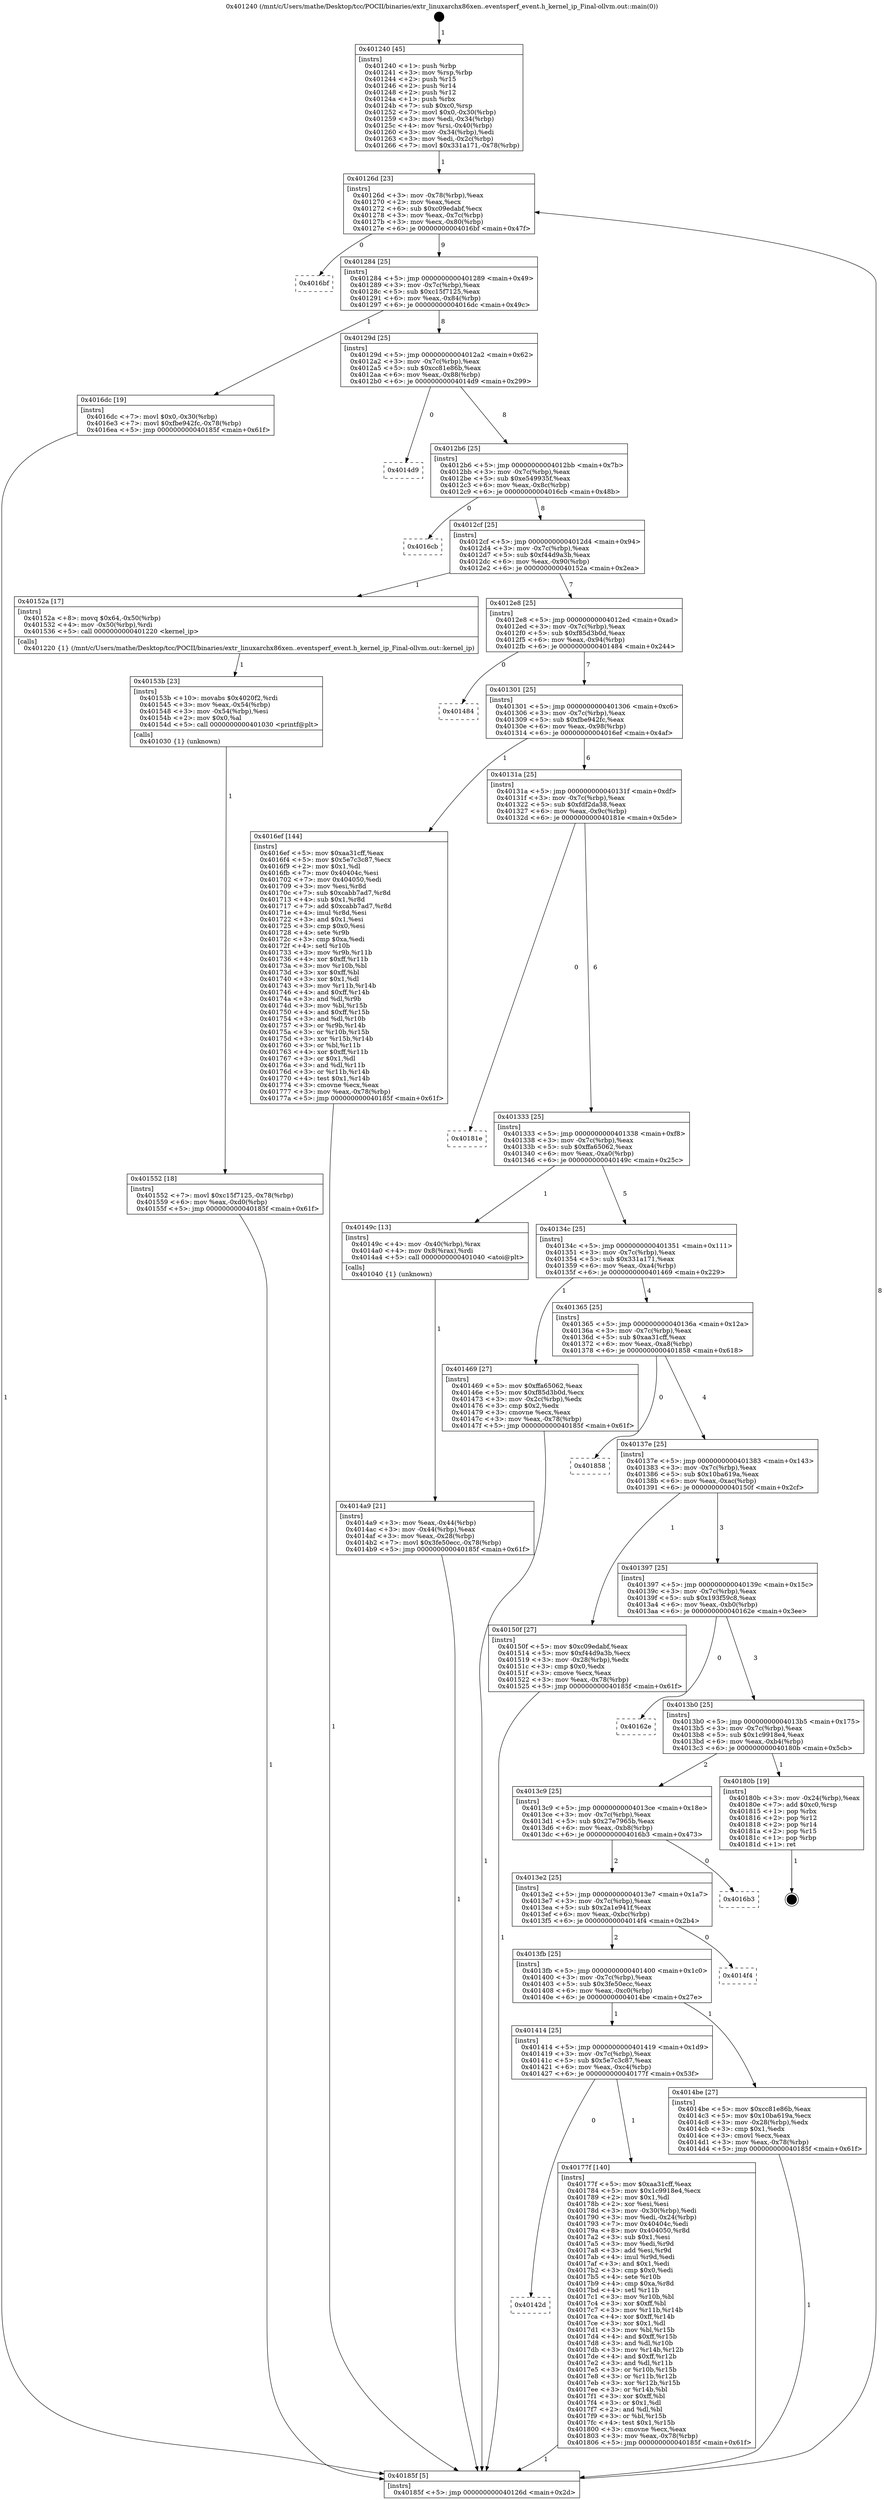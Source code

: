 digraph "0x401240" {
  label = "0x401240 (/mnt/c/Users/mathe/Desktop/tcc/POCII/binaries/extr_linuxarchx86xen..eventsperf_event.h_kernel_ip_Final-ollvm.out::main(0))"
  labelloc = "t"
  node[shape=record]

  Entry [label="",width=0.3,height=0.3,shape=circle,fillcolor=black,style=filled]
  "0x40126d" [label="{
     0x40126d [23]\l
     | [instrs]\l
     &nbsp;&nbsp;0x40126d \<+3\>: mov -0x78(%rbp),%eax\l
     &nbsp;&nbsp;0x401270 \<+2\>: mov %eax,%ecx\l
     &nbsp;&nbsp;0x401272 \<+6\>: sub $0xc09edabf,%ecx\l
     &nbsp;&nbsp;0x401278 \<+3\>: mov %eax,-0x7c(%rbp)\l
     &nbsp;&nbsp;0x40127b \<+3\>: mov %ecx,-0x80(%rbp)\l
     &nbsp;&nbsp;0x40127e \<+6\>: je 00000000004016bf \<main+0x47f\>\l
  }"]
  "0x4016bf" [label="{
     0x4016bf\l
  }", style=dashed]
  "0x401284" [label="{
     0x401284 [25]\l
     | [instrs]\l
     &nbsp;&nbsp;0x401284 \<+5\>: jmp 0000000000401289 \<main+0x49\>\l
     &nbsp;&nbsp;0x401289 \<+3\>: mov -0x7c(%rbp),%eax\l
     &nbsp;&nbsp;0x40128c \<+5\>: sub $0xc15f7125,%eax\l
     &nbsp;&nbsp;0x401291 \<+6\>: mov %eax,-0x84(%rbp)\l
     &nbsp;&nbsp;0x401297 \<+6\>: je 00000000004016dc \<main+0x49c\>\l
  }"]
  Exit [label="",width=0.3,height=0.3,shape=circle,fillcolor=black,style=filled,peripheries=2]
  "0x4016dc" [label="{
     0x4016dc [19]\l
     | [instrs]\l
     &nbsp;&nbsp;0x4016dc \<+7\>: movl $0x0,-0x30(%rbp)\l
     &nbsp;&nbsp;0x4016e3 \<+7\>: movl $0xfbe942fc,-0x78(%rbp)\l
     &nbsp;&nbsp;0x4016ea \<+5\>: jmp 000000000040185f \<main+0x61f\>\l
  }"]
  "0x40129d" [label="{
     0x40129d [25]\l
     | [instrs]\l
     &nbsp;&nbsp;0x40129d \<+5\>: jmp 00000000004012a2 \<main+0x62\>\l
     &nbsp;&nbsp;0x4012a2 \<+3\>: mov -0x7c(%rbp),%eax\l
     &nbsp;&nbsp;0x4012a5 \<+5\>: sub $0xcc81e86b,%eax\l
     &nbsp;&nbsp;0x4012aa \<+6\>: mov %eax,-0x88(%rbp)\l
     &nbsp;&nbsp;0x4012b0 \<+6\>: je 00000000004014d9 \<main+0x299\>\l
  }"]
  "0x40142d" [label="{
     0x40142d\l
  }", style=dashed]
  "0x4014d9" [label="{
     0x4014d9\l
  }", style=dashed]
  "0x4012b6" [label="{
     0x4012b6 [25]\l
     | [instrs]\l
     &nbsp;&nbsp;0x4012b6 \<+5\>: jmp 00000000004012bb \<main+0x7b\>\l
     &nbsp;&nbsp;0x4012bb \<+3\>: mov -0x7c(%rbp),%eax\l
     &nbsp;&nbsp;0x4012be \<+5\>: sub $0xe549935f,%eax\l
     &nbsp;&nbsp;0x4012c3 \<+6\>: mov %eax,-0x8c(%rbp)\l
     &nbsp;&nbsp;0x4012c9 \<+6\>: je 00000000004016cb \<main+0x48b\>\l
  }"]
  "0x40177f" [label="{
     0x40177f [140]\l
     | [instrs]\l
     &nbsp;&nbsp;0x40177f \<+5\>: mov $0xaa31cff,%eax\l
     &nbsp;&nbsp;0x401784 \<+5\>: mov $0x1c9918e4,%ecx\l
     &nbsp;&nbsp;0x401789 \<+2\>: mov $0x1,%dl\l
     &nbsp;&nbsp;0x40178b \<+2\>: xor %esi,%esi\l
     &nbsp;&nbsp;0x40178d \<+3\>: mov -0x30(%rbp),%edi\l
     &nbsp;&nbsp;0x401790 \<+3\>: mov %edi,-0x24(%rbp)\l
     &nbsp;&nbsp;0x401793 \<+7\>: mov 0x40404c,%edi\l
     &nbsp;&nbsp;0x40179a \<+8\>: mov 0x404050,%r8d\l
     &nbsp;&nbsp;0x4017a2 \<+3\>: sub $0x1,%esi\l
     &nbsp;&nbsp;0x4017a5 \<+3\>: mov %edi,%r9d\l
     &nbsp;&nbsp;0x4017a8 \<+3\>: add %esi,%r9d\l
     &nbsp;&nbsp;0x4017ab \<+4\>: imul %r9d,%edi\l
     &nbsp;&nbsp;0x4017af \<+3\>: and $0x1,%edi\l
     &nbsp;&nbsp;0x4017b2 \<+3\>: cmp $0x0,%edi\l
     &nbsp;&nbsp;0x4017b5 \<+4\>: sete %r10b\l
     &nbsp;&nbsp;0x4017b9 \<+4\>: cmp $0xa,%r8d\l
     &nbsp;&nbsp;0x4017bd \<+4\>: setl %r11b\l
     &nbsp;&nbsp;0x4017c1 \<+3\>: mov %r10b,%bl\l
     &nbsp;&nbsp;0x4017c4 \<+3\>: xor $0xff,%bl\l
     &nbsp;&nbsp;0x4017c7 \<+3\>: mov %r11b,%r14b\l
     &nbsp;&nbsp;0x4017ca \<+4\>: xor $0xff,%r14b\l
     &nbsp;&nbsp;0x4017ce \<+3\>: xor $0x1,%dl\l
     &nbsp;&nbsp;0x4017d1 \<+3\>: mov %bl,%r15b\l
     &nbsp;&nbsp;0x4017d4 \<+4\>: and $0xff,%r15b\l
     &nbsp;&nbsp;0x4017d8 \<+3\>: and %dl,%r10b\l
     &nbsp;&nbsp;0x4017db \<+3\>: mov %r14b,%r12b\l
     &nbsp;&nbsp;0x4017de \<+4\>: and $0xff,%r12b\l
     &nbsp;&nbsp;0x4017e2 \<+3\>: and %dl,%r11b\l
     &nbsp;&nbsp;0x4017e5 \<+3\>: or %r10b,%r15b\l
     &nbsp;&nbsp;0x4017e8 \<+3\>: or %r11b,%r12b\l
     &nbsp;&nbsp;0x4017eb \<+3\>: xor %r12b,%r15b\l
     &nbsp;&nbsp;0x4017ee \<+3\>: or %r14b,%bl\l
     &nbsp;&nbsp;0x4017f1 \<+3\>: xor $0xff,%bl\l
     &nbsp;&nbsp;0x4017f4 \<+3\>: or $0x1,%dl\l
     &nbsp;&nbsp;0x4017f7 \<+2\>: and %dl,%bl\l
     &nbsp;&nbsp;0x4017f9 \<+3\>: or %bl,%r15b\l
     &nbsp;&nbsp;0x4017fc \<+4\>: test $0x1,%r15b\l
     &nbsp;&nbsp;0x401800 \<+3\>: cmovne %ecx,%eax\l
     &nbsp;&nbsp;0x401803 \<+3\>: mov %eax,-0x78(%rbp)\l
     &nbsp;&nbsp;0x401806 \<+5\>: jmp 000000000040185f \<main+0x61f\>\l
  }"]
  "0x4016cb" [label="{
     0x4016cb\l
  }", style=dashed]
  "0x4012cf" [label="{
     0x4012cf [25]\l
     | [instrs]\l
     &nbsp;&nbsp;0x4012cf \<+5\>: jmp 00000000004012d4 \<main+0x94\>\l
     &nbsp;&nbsp;0x4012d4 \<+3\>: mov -0x7c(%rbp),%eax\l
     &nbsp;&nbsp;0x4012d7 \<+5\>: sub $0xf44d9a3b,%eax\l
     &nbsp;&nbsp;0x4012dc \<+6\>: mov %eax,-0x90(%rbp)\l
     &nbsp;&nbsp;0x4012e2 \<+6\>: je 000000000040152a \<main+0x2ea\>\l
  }"]
  "0x401552" [label="{
     0x401552 [18]\l
     | [instrs]\l
     &nbsp;&nbsp;0x401552 \<+7\>: movl $0xc15f7125,-0x78(%rbp)\l
     &nbsp;&nbsp;0x401559 \<+6\>: mov %eax,-0xd0(%rbp)\l
     &nbsp;&nbsp;0x40155f \<+5\>: jmp 000000000040185f \<main+0x61f\>\l
  }"]
  "0x40152a" [label="{
     0x40152a [17]\l
     | [instrs]\l
     &nbsp;&nbsp;0x40152a \<+8\>: movq $0x64,-0x50(%rbp)\l
     &nbsp;&nbsp;0x401532 \<+4\>: mov -0x50(%rbp),%rdi\l
     &nbsp;&nbsp;0x401536 \<+5\>: call 0000000000401220 \<kernel_ip\>\l
     | [calls]\l
     &nbsp;&nbsp;0x401220 \{1\} (/mnt/c/Users/mathe/Desktop/tcc/POCII/binaries/extr_linuxarchx86xen..eventsperf_event.h_kernel_ip_Final-ollvm.out::kernel_ip)\l
  }"]
  "0x4012e8" [label="{
     0x4012e8 [25]\l
     | [instrs]\l
     &nbsp;&nbsp;0x4012e8 \<+5\>: jmp 00000000004012ed \<main+0xad\>\l
     &nbsp;&nbsp;0x4012ed \<+3\>: mov -0x7c(%rbp),%eax\l
     &nbsp;&nbsp;0x4012f0 \<+5\>: sub $0xf85d3b0d,%eax\l
     &nbsp;&nbsp;0x4012f5 \<+6\>: mov %eax,-0x94(%rbp)\l
     &nbsp;&nbsp;0x4012fb \<+6\>: je 0000000000401484 \<main+0x244\>\l
  }"]
  "0x40153b" [label="{
     0x40153b [23]\l
     | [instrs]\l
     &nbsp;&nbsp;0x40153b \<+10\>: movabs $0x4020f2,%rdi\l
     &nbsp;&nbsp;0x401545 \<+3\>: mov %eax,-0x54(%rbp)\l
     &nbsp;&nbsp;0x401548 \<+3\>: mov -0x54(%rbp),%esi\l
     &nbsp;&nbsp;0x40154b \<+2\>: mov $0x0,%al\l
     &nbsp;&nbsp;0x40154d \<+5\>: call 0000000000401030 \<printf@plt\>\l
     | [calls]\l
     &nbsp;&nbsp;0x401030 \{1\} (unknown)\l
  }"]
  "0x401484" [label="{
     0x401484\l
  }", style=dashed]
  "0x401301" [label="{
     0x401301 [25]\l
     | [instrs]\l
     &nbsp;&nbsp;0x401301 \<+5\>: jmp 0000000000401306 \<main+0xc6\>\l
     &nbsp;&nbsp;0x401306 \<+3\>: mov -0x7c(%rbp),%eax\l
     &nbsp;&nbsp;0x401309 \<+5\>: sub $0xfbe942fc,%eax\l
     &nbsp;&nbsp;0x40130e \<+6\>: mov %eax,-0x98(%rbp)\l
     &nbsp;&nbsp;0x401314 \<+6\>: je 00000000004016ef \<main+0x4af\>\l
  }"]
  "0x401414" [label="{
     0x401414 [25]\l
     | [instrs]\l
     &nbsp;&nbsp;0x401414 \<+5\>: jmp 0000000000401419 \<main+0x1d9\>\l
     &nbsp;&nbsp;0x401419 \<+3\>: mov -0x7c(%rbp),%eax\l
     &nbsp;&nbsp;0x40141c \<+5\>: sub $0x5e7c3c87,%eax\l
     &nbsp;&nbsp;0x401421 \<+6\>: mov %eax,-0xc4(%rbp)\l
     &nbsp;&nbsp;0x401427 \<+6\>: je 000000000040177f \<main+0x53f\>\l
  }"]
  "0x4016ef" [label="{
     0x4016ef [144]\l
     | [instrs]\l
     &nbsp;&nbsp;0x4016ef \<+5\>: mov $0xaa31cff,%eax\l
     &nbsp;&nbsp;0x4016f4 \<+5\>: mov $0x5e7c3c87,%ecx\l
     &nbsp;&nbsp;0x4016f9 \<+2\>: mov $0x1,%dl\l
     &nbsp;&nbsp;0x4016fb \<+7\>: mov 0x40404c,%esi\l
     &nbsp;&nbsp;0x401702 \<+7\>: mov 0x404050,%edi\l
     &nbsp;&nbsp;0x401709 \<+3\>: mov %esi,%r8d\l
     &nbsp;&nbsp;0x40170c \<+7\>: sub $0xcabb7ad7,%r8d\l
     &nbsp;&nbsp;0x401713 \<+4\>: sub $0x1,%r8d\l
     &nbsp;&nbsp;0x401717 \<+7\>: add $0xcabb7ad7,%r8d\l
     &nbsp;&nbsp;0x40171e \<+4\>: imul %r8d,%esi\l
     &nbsp;&nbsp;0x401722 \<+3\>: and $0x1,%esi\l
     &nbsp;&nbsp;0x401725 \<+3\>: cmp $0x0,%esi\l
     &nbsp;&nbsp;0x401728 \<+4\>: sete %r9b\l
     &nbsp;&nbsp;0x40172c \<+3\>: cmp $0xa,%edi\l
     &nbsp;&nbsp;0x40172f \<+4\>: setl %r10b\l
     &nbsp;&nbsp;0x401733 \<+3\>: mov %r9b,%r11b\l
     &nbsp;&nbsp;0x401736 \<+4\>: xor $0xff,%r11b\l
     &nbsp;&nbsp;0x40173a \<+3\>: mov %r10b,%bl\l
     &nbsp;&nbsp;0x40173d \<+3\>: xor $0xff,%bl\l
     &nbsp;&nbsp;0x401740 \<+3\>: xor $0x1,%dl\l
     &nbsp;&nbsp;0x401743 \<+3\>: mov %r11b,%r14b\l
     &nbsp;&nbsp;0x401746 \<+4\>: and $0xff,%r14b\l
     &nbsp;&nbsp;0x40174a \<+3\>: and %dl,%r9b\l
     &nbsp;&nbsp;0x40174d \<+3\>: mov %bl,%r15b\l
     &nbsp;&nbsp;0x401750 \<+4\>: and $0xff,%r15b\l
     &nbsp;&nbsp;0x401754 \<+3\>: and %dl,%r10b\l
     &nbsp;&nbsp;0x401757 \<+3\>: or %r9b,%r14b\l
     &nbsp;&nbsp;0x40175a \<+3\>: or %r10b,%r15b\l
     &nbsp;&nbsp;0x40175d \<+3\>: xor %r15b,%r14b\l
     &nbsp;&nbsp;0x401760 \<+3\>: or %bl,%r11b\l
     &nbsp;&nbsp;0x401763 \<+4\>: xor $0xff,%r11b\l
     &nbsp;&nbsp;0x401767 \<+3\>: or $0x1,%dl\l
     &nbsp;&nbsp;0x40176a \<+3\>: and %dl,%r11b\l
     &nbsp;&nbsp;0x40176d \<+3\>: or %r11b,%r14b\l
     &nbsp;&nbsp;0x401770 \<+4\>: test $0x1,%r14b\l
     &nbsp;&nbsp;0x401774 \<+3\>: cmovne %ecx,%eax\l
     &nbsp;&nbsp;0x401777 \<+3\>: mov %eax,-0x78(%rbp)\l
     &nbsp;&nbsp;0x40177a \<+5\>: jmp 000000000040185f \<main+0x61f\>\l
  }"]
  "0x40131a" [label="{
     0x40131a [25]\l
     | [instrs]\l
     &nbsp;&nbsp;0x40131a \<+5\>: jmp 000000000040131f \<main+0xdf\>\l
     &nbsp;&nbsp;0x40131f \<+3\>: mov -0x7c(%rbp),%eax\l
     &nbsp;&nbsp;0x401322 \<+5\>: sub $0xfdf2da38,%eax\l
     &nbsp;&nbsp;0x401327 \<+6\>: mov %eax,-0x9c(%rbp)\l
     &nbsp;&nbsp;0x40132d \<+6\>: je 000000000040181e \<main+0x5de\>\l
  }"]
  "0x4014be" [label="{
     0x4014be [27]\l
     | [instrs]\l
     &nbsp;&nbsp;0x4014be \<+5\>: mov $0xcc81e86b,%eax\l
     &nbsp;&nbsp;0x4014c3 \<+5\>: mov $0x10ba619a,%ecx\l
     &nbsp;&nbsp;0x4014c8 \<+3\>: mov -0x28(%rbp),%edx\l
     &nbsp;&nbsp;0x4014cb \<+3\>: cmp $0x1,%edx\l
     &nbsp;&nbsp;0x4014ce \<+3\>: cmovl %ecx,%eax\l
     &nbsp;&nbsp;0x4014d1 \<+3\>: mov %eax,-0x78(%rbp)\l
     &nbsp;&nbsp;0x4014d4 \<+5\>: jmp 000000000040185f \<main+0x61f\>\l
  }"]
  "0x40181e" [label="{
     0x40181e\l
  }", style=dashed]
  "0x401333" [label="{
     0x401333 [25]\l
     | [instrs]\l
     &nbsp;&nbsp;0x401333 \<+5\>: jmp 0000000000401338 \<main+0xf8\>\l
     &nbsp;&nbsp;0x401338 \<+3\>: mov -0x7c(%rbp),%eax\l
     &nbsp;&nbsp;0x40133b \<+5\>: sub $0xffa65062,%eax\l
     &nbsp;&nbsp;0x401340 \<+6\>: mov %eax,-0xa0(%rbp)\l
     &nbsp;&nbsp;0x401346 \<+6\>: je 000000000040149c \<main+0x25c\>\l
  }"]
  "0x4013fb" [label="{
     0x4013fb [25]\l
     | [instrs]\l
     &nbsp;&nbsp;0x4013fb \<+5\>: jmp 0000000000401400 \<main+0x1c0\>\l
     &nbsp;&nbsp;0x401400 \<+3\>: mov -0x7c(%rbp),%eax\l
     &nbsp;&nbsp;0x401403 \<+5\>: sub $0x3fe50ecc,%eax\l
     &nbsp;&nbsp;0x401408 \<+6\>: mov %eax,-0xc0(%rbp)\l
     &nbsp;&nbsp;0x40140e \<+6\>: je 00000000004014be \<main+0x27e\>\l
  }"]
  "0x40149c" [label="{
     0x40149c [13]\l
     | [instrs]\l
     &nbsp;&nbsp;0x40149c \<+4\>: mov -0x40(%rbp),%rax\l
     &nbsp;&nbsp;0x4014a0 \<+4\>: mov 0x8(%rax),%rdi\l
     &nbsp;&nbsp;0x4014a4 \<+5\>: call 0000000000401040 \<atoi@plt\>\l
     | [calls]\l
     &nbsp;&nbsp;0x401040 \{1\} (unknown)\l
  }"]
  "0x40134c" [label="{
     0x40134c [25]\l
     | [instrs]\l
     &nbsp;&nbsp;0x40134c \<+5\>: jmp 0000000000401351 \<main+0x111\>\l
     &nbsp;&nbsp;0x401351 \<+3\>: mov -0x7c(%rbp),%eax\l
     &nbsp;&nbsp;0x401354 \<+5\>: sub $0x331a171,%eax\l
     &nbsp;&nbsp;0x401359 \<+6\>: mov %eax,-0xa4(%rbp)\l
     &nbsp;&nbsp;0x40135f \<+6\>: je 0000000000401469 \<main+0x229\>\l
  }"]
  "0x4014f4" [label="{
     0x4014f4\l
  }", style=dashed]
  "0x401469" [label="{
     0x401469 [27]\l
     | [instrs]\l
     &nbsp;&nbsp;0x401469 \<+5\>: mov $0xffa65062,%eax\l
     &nbsp;&nbsp;0x40146e \<+5\>: mov $0xf85d3b0d,%ecx\l
     &nbsp;&nbsp;0x401473 \<+3\>: mov -0x2c(%rbp),%edx\l
     &nbsp;&nbsp;0x401476 \<+3\>: cmp $0x2,%edx\l
     &nbsp;&nbsp;0x401479 \<+3\>: cmovne %ecx,%eax\l
     &nbsp;&nbsp;0x40147c \<+3\>: mov %eax,-0x78(%rbp)\l
     &nbsp;&nbsp;0x40147f \<+5\>: jmp 000000000040185f \<main+0x61f\>\l
  }"]
  "0x401365" [label="{
     0x401365 [25]\l
     | [instrs]\l
     &nbsp;&nbsp;0x401365 \<+5\>: jmp 000000000040136a \<main+0x12a\>\l
     &nbsp;&nbsp;0x40136a \<+3\>: mov -0x7c(%rbp),%eax\l
     &nbsp;&nbsp;0x40136d \<+5\>: sub $0xaa31cff,%eax\l
     &nbsp;&nbsp;0x401372 \<+6\>: mov %eax,-0xa8(%rbp)\l
     &nbsp;&nbsp;0x401378 \<+6\>: je 0000000000401858 \<main+0x618\>\l
  }"]
  "0x40185f" [label="{
     0x40185f [5]\l
     | [instrs]\l
     &nbsp;&nbsp;0x40185f \<+5\>: jmp 000000000040126d \<main+0x2d\>\l
  }"]
  "0x401240" [label="{
     0x401240 [45]\l
     | [instrs]\l
     &nbsp;&nbsp;0x401240 \<+1\>: push %rbp\l
     &nbsp;&nbsp;0x401241 \<+3\>: mov %rsp,%rbp\l
     &nbsp;&nbsp;0x401244 \<+2\>: push %r15\l
     &nbsp;&nbsp;0x401246 \<+2\>: push %r14\l
     &nbsp;&nbsp;0x401248 \<+2\>: push %r12\l
     &nbsp;&nbsp;0x40124a \<+1\>: push %rbx\l
     &nbsp;&nbsp;0x40124b \<+7\>: sub $0xc0,%rsp\l
     &nbsp;&nbsp;0x401252 \<+7\>: movl $0x0,-0x30(%rbp)\l
     &nbsp;&nbsp;0x401259 \<+3\>: mov %edi,-0x34(%rbp)\l
     &nbsp;&nbsp;0x40125c \<+4\>: mov %rsi,-0x40(%rbp)\l
     &nbsp;&nbsp;0x401260 \<+3\>: mov -0x34(%rbp),%edi\l
     &nbsp;&nbsp;0x401263 \<+3\>: mov %edi,-0x2c(%rbp)\l
     &nbsp;&nbsp;0x401266 \<+7\>: movl $0x331a171,-0x78(%rbp)\l
  }"]
  "0x4014a9" [label="{
     0x4014a9 [21]\l
     | [instrs]\l
     &nbsp;&nbsp;0x4014a9 \<+3\>: mov %eax,-0x44(%rbp)\l
     &nbsp;&nbsp;0x4014ac \<+3\>: mov -0x44(%rbp),%eax\l
     &nbsp;&nbsp;0x4014af \<+3\>: mov %eax,-0x28(%rbp)\l
     &nbsp;&nbsp;0x4014b2 \<+7\>: movl $0x3fe50ecc,-0x78(%rbp)\l
     &nbsp;&nbsp;0x4014b9 \<+5\>: jmp 000000000040185f \<main+0x61f\>\l
  }"]
  "0x4013e2" [label="{
     0x4013e2 [25]\l
     | [instrs]\l
     &nbsp;&nbsp;0x4013e2 \<+5\>: jmp 00000000004013e7 \<main+0x1a7\>\l
     &nbsp;&nbsp;0x4013e7 \<+3\>: mov -0x7c(%rbp),%eax\l
     &nbsp;&nbsp;0x4013ea \<+5\>: sub $0x2a1e941f,%eax\l
     &nbsp;&nbsp;0x4013ef \<+6\>: mov %eax,-0xbc(%rbp)\l
     &nbsp;&nbsp;0x4013f5 \<+6\>: je 00000000004014f4 \<main+0x2b4\>\l
  }"]
  "0x401858" [label="{
     0x401858\l
  }", style=dashed]
  "0x40137e" [label="{
     0x40137e [25]\l
     | [instrs]\l
     &nbsp;&nbsp;0x40137e \<+5\>: jmp 0000000000401383 \<main+0x143\>\l
     &nbsp;&nbsp;0x401383 \<+3\>: mov -0x7c(%rbp),%eax\l
     &nbsp;&nbsp;0x401386 \<+5\>: sub $0x10ba619a,%eax\l
     &nbsp;&nbsp;0x40138b \<+6\>: mov %eax,-0xac(%rbp)\l
     &nbsp;&nbsp;0x401391 \<+6\>: je 000000000040150f \<main+0x2cf\>\l
  }"]
  "0x4016b3" [label="{
     0x4016b3\l
  }", style=dashed]
  "0x40150f" [label="{
     0x40150f [27]\l
     | [instrs]\l
     &nbsp;&nbsp;0x40150f \<+5\>: mov $0xc09edabf,%eax\l
     &nbsp;&nbsp;0x401514 \<+5\>: mov $0xf44d9a3b,%ecx\l
     &nbsp;&nbsp;0x401519 \<+3\>: mov -0x28(%rbp),%edx\l
     &nbsp;&nbsp;0x40151c \<+3\>: cmp $0x0,%edx\l
     &nbsp;&nbsp;0x40151f \<+3\>: cmove %ecx,%eax\l
     &nbsp;&nbsp;0x401522 \<+3\>: mov %eax,-0x78(%rbp)\l
     &nbsp;&nbsp;0x401525 \<+5\>: jmp 000000000040185f \<main+0x61f\>\l
  }"]
  "0x401397" [label="{
     0x401397 [25]\l
     | [instrs]\l
     &nbsp;&nbsp;0x401397 \<+5\>: jmp 000000000040139c \<main+0x15c\>\l
     &nbsp;&nbsp;0x40139c \<+3\>: mov -0x7c(%rbp),%eax\l
     &nbsp;&nbsp;0x40139f \<+5\>: sub $0x193f59c8,%eax\l
     &nbsp;&nbsp;0x4013a4 \<+6\>: mov %eax,-0xb0(%rbp)\l
     &nbsp;&nbsp;0x4013aa \<+6\>: je 000000000040162e \<main+0x3ee\>\l
  }"]
  "0x4013c9" [label="{
     0x4013c9 [25]\l
     | [instrs]\l
     &nbsp;&nbsp;0x4013c9 \<+5\>: jmp 00000000004013ce \<main+0x18e\>\l
     &nbsp;&nbsp;0x4013ce \<+3\>: mov -0x7c(%rbp),%eax\l
     &nbsp;&nbsp;0x4013d1 \<+5\>: sub $0x27e7965b,%eax\l
     &nbsp;&nbsp;0x4013d6 \<+6\>: mov %eax,-0xb8(%rbp)\l
     &nbsp;&nbsp;0x4013dc \<+6\>: je 00000000004016b3 \<main+0x473\>\l
  }"]
  "0x40162e" [label="{
     0x40162e\l
  }", style=dashed]
  "0x4013b0" [label="{
     0x4013b0 [25]\l
     | [instrs]\l
     &nbsp;&nbsp;0x4013b0 \<+5\>: jmp 00000000004013b5 \<main+0x175\>\l
     &nbsp;&nbsp;0x4013b5 \<+3\>: mov -0x7c(%rbp),%eax\l
     &nbsp;&nbsp;0x4013b8 \<+5\>: sub $0x1c9918e4,%eax\l
     &nbsp;&nbsp;0x4013bd \<+6\>: mov %eax,-0xb4(%rbp)\l
     &nbsp;&nbsp;0x4013c3 \<+6\>: je 000000000040180b \<main+0x5cb\>\l
  }"]
  "0x40180b" [label="{
     0x40180b [19]\l
     | [instrs]\l
     &nbsp;&nbsp;0x40180b \<+3\>: mov -0x24(%rbp),%eax\l
     &nbsp;&nbsp;0x40180e \<+7\>: add $0xc0,%rsp\l
     &nbsp;&nbsp;0x401815 \<+1\>: pop %rbx\l
     &nbsp;&nbsp;0x401816 \<+2\>: pop %r12\l
     &nbsp;&nbsp;0x401818 \<+2\>: pop %r14\l
     &nbsp;&nbsp;0x40181a \<+2\>: pop %r15\l
     &nbsp;&nbsp;0x40181c \<+1\>: pop %rbp\l
     &nbsp;&nbsp;0x40181d \<+1\>: ret\l
  }"]
  Entry -> "0x401240" [label=" 1"]
  "0x40126d" -> "0x4016bf" [label=" 0"]
  "0x40126d" -> "0x401284" [label=" 9"]
  "0x40180b" -> Exit [label=" 1"]
  "0x401284" -> "0x4016dc" [label=" 1"]
  "0x401284" -> "0x40129d" [label=" 8"]
  "0x40177f" -> "0x40185f" [label=" 1"]
  "0x40129d" -> "0x4014d9" [label=" 0"]
  "0x40129d" -> "0x4012b6" [label=" 8"]
  "0x401414" -> "0x40142d" [label=" 0"]
  "0x4012b6" -> "0x4016cb" [label=" 0"]
  "0x4012b6" -> "0x4012cf" [label=" 8"]
  "0x401414" -> "0x40177f" [label=" 1"]
  "0x4012cf" -> "0x40152a" [label=" 1"]
  "0x4012cf" -> "0x4012e8" [label=" 7"]
  "0x4016ef" -> "0x40185f" [label=" 1"]
  "0x4012e8" -> "0x401484" [label=" 0"]
  "0x4012e8" -> "0x401301" [label=" 7"]
  "0x4016dc" -> "0x40185f" [label=" 1"]
  "0x401301" -> "0x4016ef" [label=" 1"]
  "0x401301" -> "0x40131a" [label=" 6"]
  "0x401552" -> "0x40185f" [label=" 1"]
  "0x40131a" -> "0x40181e" [label=" 0"]
  "0x40131a" -> "0x401333" [label=" 6"]
  "0x40153b" -> "0x401552" [label=" 1"]
  "0x401333" -> "0x40149c" [label=" 1"]
  "0x401333" -> "0x40134c" [label=" 5"]
  "0x40150f" -> "0x40185f" [label=" 1"]
  "0x40134c" -> "0x401469" [label=" 1"]
  "0x40134c" -> "0x401365" [label=" 4"]
  "0x401469" -> "0x40185f" [label=" 1"]
  "0x401240" -> "0x40126d" [label=" 1"]
  "0x40185f" -> "0x40126d" [label=" 8"]
  "0x40149c" -> "0x4014a9" [label=" 1"]
  "0x4014a9" -> "0x40185f" [label=" 1"]
  "0x4014be" -> "0x40185f" [label=" 1"]
  "0x401365" -> "0x401858" [label=" 0"]
  "0x401365" -> "0x40137e" [label=" 4"]
  "0x4013fb" -> "0x4014be" [label=" 1"]
  "0x40137e" -> "0x40150f" [label=" 1"]
  "0x40137e" -> "0x401397" [label=" 3"]
  "0x40152a" -> "0x40153b" [label=" 1"]
  "0x401397" -> "0x40162e" [label=" 0"]
  "0x401397" -> "0x4013b0" [label=" 3"]
  "0x4013e2" -> "0x4014f4" [label=" 0"]
  "0x4013b0" -> "0x40180b" [label=" 1"]
  "0x4013b0" -> "0x4013c9" [label=" 2"]
  "0x4013e2" -> "0x4013fb" [label=" 2"]
  "0x4013c9" -> "0x4016b3" [label=" 0"]
  "0x4013c9" -> "0x4013e2" [label=" 2"]
  "0x4013fb" -> "0x401414" [label=" 1"]
}
